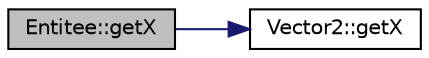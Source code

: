 digraph "Entitee::getX"
{
  edge [fontname="Helvetica",fontsize="10",labelfontname="Helvetica",labelfontsize="10"];
  node [fontname="Helvetica",fontsize="10",shape=record];
  rankdir="LR";
  Node2 [label="Entitee::getX",height=0.2,width=0.4,color="black", fillcolor="grey75", style="filled", fontcolor="black"];
  Node2 -> Node3 [color="midnightblue",fontsize="10",style="solid",fontname="Helvetica"];
  Node3 [label="Vector2::getX",height=0.2,width=0.4,color="black", fillcolor="white", style="filled",URL="$classVector2.html#a574354637f318e622235cedb1bc2ea63",tooltip="Getter de _x. "];
}
